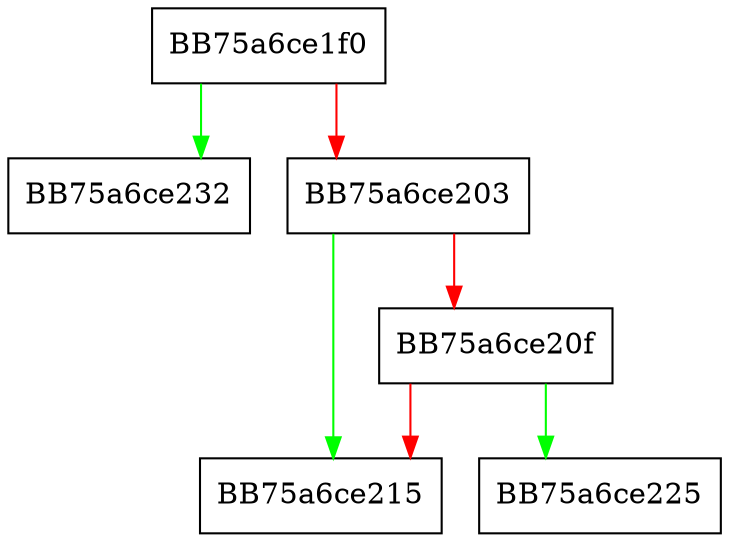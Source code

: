 digraph mp_lua_api_GetScannedPPID {
  node [shape="box"];
  graph [splines=ortho];
  BB75a6ce1f0 -> BB75a6ce232 [color="green"];
  BB75a6ce1f0 -> BB75a6ce203 [color="red"];
  BB75a6ce203 -> BB75a6ce215 [color="green"];
  BB75a6ce203 -> BB75a6ce20f [color="red"];
  BB75a6ce20f -> BB75a6ce225 [color="green"];
  BB75a6ce20f -> BB75a6ce215 [color="red"];
}
